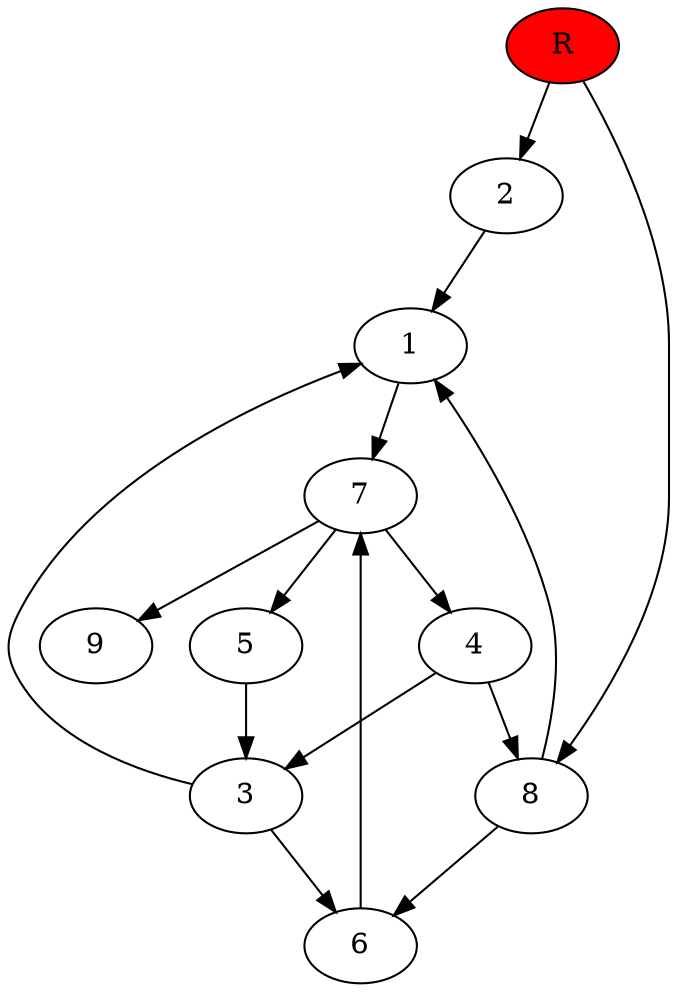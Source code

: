 digraph prb36950 {
	1
	2
	3
	4
	5
	6
	7
	8
	R [fillcolor="#ff0000" style=filled]
	1 -> 7
	2 -> 1
	3 -> 1
	3 -> 6
	4 -> 3
	4 -> 8
	5 -> 3
	6 -> 7
	7 -> 4
	7 -> 5
	7 -> 9
	8 -> 1
	8 -> 6
	R -> 2
	R -> 8
}
